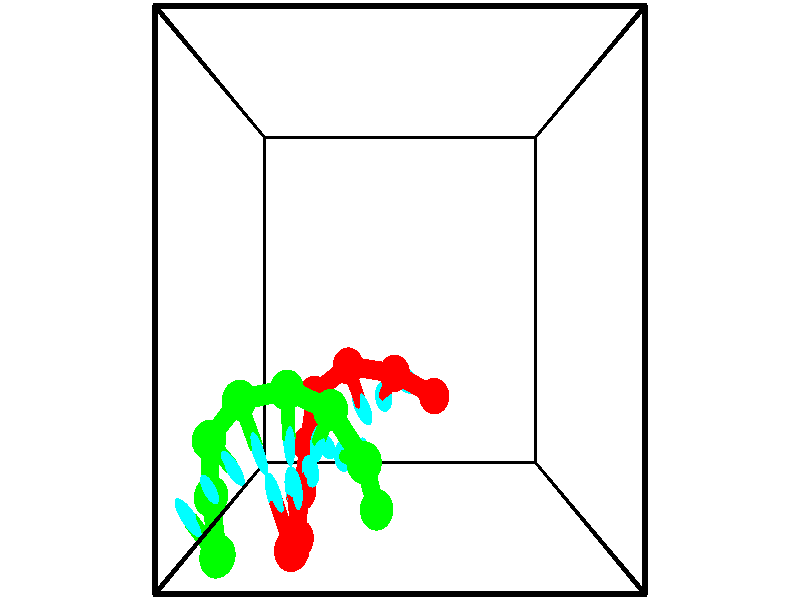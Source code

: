 // switches for output
#declare DRAW_BASES = 1; // possible values are 0, 1; only relevant for DNA ribbons
#declare DRAW_BASES_TYPE = 3; // possible values are 1, 2, 3; only relevant for DNA ribbons
#declare DRAW_FOG = 0; // set to 1 to enable fog

#include "colors.inc"

#include "transforms.inc"
background { rgb <1, 1, 1>}

#default {
   normal{
       ripples 0.25
       frequency 0.20
       turbulence 0.2
       lambda 5
   }
	finish {
		phong 0.1
		phong_size 40.
	}
}

// original window dimensions: 1024x640


// camera settings

camera {
	sky <-0, 1, 0>
	up <-0, 1, 0>
	right 1.6 * <1, 0, 0>
	location <2.5, 2.5, 11.1562>
	look_at <2.5, 2.5, 2.5>
	direction <0, 0, -8.6562>
	angle 67.0682
}


# declare cpy_camera_pos = <2.5, 2.5, 11.1562>;
# if (DRAW_FOG = 1)
fog {
	fog_type 2
	up vnormalize(cpy_camera_pos)
	color rgbt<1,1,1,0.3>
	distance 1e-5
	fog_alt 3e-3
	fog_offset 4
}
# end


// LIGHTS

# declare lum = 6;
global_settings {
	ambient_light rgb lum * <0.05, 0.05, 0.05>
	max_trace_level 15
}# declare cpy_direct_light_amount = 0.25;
light_source
{	1000 * <-1, -1, 1>,
	rgb lum * cpy_direct_light_amount
	parallel
}

light_source
{	1000 * <1, 1, -1>,
	rgb lum * cpy_direct_light_amount
	parallel
}

// strand 0

// nucleotide -1

// particle -1
sphere {
	<3.067081, 1.173209, 1.145565> 0.250000
	pigment { color rgbt <1,0,0,0> }
	no_shadow
}
cylinder {
	<2.795296, 1.274433, 0.870090>,  <2.632225, 1.335168, 0.704806>, 0.100000
	pigment { color rgbt <1,0,0,0> }
	no_shadow
}
cylinder {
	<2.795296, 1.274433, 0.870090>,  <3.067081, 1.173209, 1.145565>, 0.100000
	pigment { color rgbt <1,0,0,0> }
	no_shadow
}

// particle -1
sphere {
	<2.795296, 1.274433, 0.870090> 0.100000
	pigment { color rgbt <1,0,0,0> }
	no_shadow
}
sphere {
	0, 1
	scale<0.080000,0.200000,0.300000>
	matrix <-0.733106, -0.196080, 0.651236,
		0.029765, 0.947371, 0.318750,
		-0.679463, 0.253061, -0.688687,
		2.591457, 1.350352, 0.663484>
	pigment { color rgbt <0,1,1,0> }
	no_shadow
}
cylinder {
	<2.411644, 1.509381, 1.366086>,  <3.067081, 1.173209, 1.145565>, 0.130000
	pigment { color rgbt <1,0,0,0> }
	no_shadow
}

// nucleotide -1

// particle -1
sphere {
	<2.411644, 1.509381, 1.366086> 0.250000
	pigment { color rgbt <1,0,0,0> }
	no_shadow
}
cylinder {
	<2.300447, 1.283863, 1.054996>,  <2.233729, 1.148552, 0.868342>, 0.100000
	pigment { color rgbt <1,0,0,0> }
	no_shadow
}
cylinder {
	<2.300447, 1.283863, 1.054996>,  <2.411644, 1.509381, 1.366086>, 0.100000
	pigment { color rgbt <1,0,0,0> }
	no_shadow
}

// particle -1
sphere {
	<2.300447, 1.283863, 1.054996> 0.100000
	pigment { color rgbt <1,0,0,0> }
	no_shadow
}
sphere {
	0, 1
	scale<0.080000,0.200000,0.300000>
	matrix <-0.786370, -0.331413, 0.521332,
		-0.551673, 0.756506, -0.351221,
		-0.277992, -0.563794, -0.777725,
		2.217050, 1.114725, 0.821679>
	pigment { color rgbt <0,1,1,0> }
	no_shadow
}
cylinder {
	<1.658913, 1.607705, 1.358461>,  <2.411644, 1.509381, 1.366086>, 0.130000
	pigment { color rgbt <1,0,0,0> }
	no_shadow
}

// nucleotide -1

// particle -1
sphere {
	<1.658913, 1.607705, 1.358461> 0.250000
	pigment { color rgbt <1,0,0,0> }
	no_shadow
}
cylinder {
	<1.778482, 1.261986, 1.196655>,  <1.850224, 1.054554, 1.099572>, 0.100000
	pigment { color rgbt <1,0,0,0> }
	no_shadow
}
cylinder {
	<1.778482, 1.261986, 1.196655>,  <1.658913, 1.607705, 1.358461>, 0.100000
	pigment { color rgbt <1,0,0,0> }
	no_shadow
}

// particle -1
sphere {
	<1.778482, 1.261986, 1.196655> 0.100000
	pigment { color rgbt <1,0,0,0> }
	no_shadow
}
sphere {
	0, 1
	scale<0.080000,0.200000,0.300000>
	matrix <-0.656615, -0.493884, 0.570031,
		-0.692461, 0.095216, -0.715145,
		0.298922, -0.864299, -0.404515,
		1.868159, 1.002696, 1.075301>
	pigment { color rgbt <0,1,1,0> }
	no_shadow
}
cylinder {
	<1.054035, 1.186703, 0.990200>,  <1.658913, 1.607705, 1.358461>, 0.130000
	pigment { color rgbt <1,0,0,0> }
	no_shadow
}

// nucleotide -1

// particle -1
sphere {
	<1.054035, 1.186703, 0.990200> 0.250000
	pigment { color rgbt <1,0,0,0> }
	no_shadow
}
cylinder {
	<1.330055, 0.938820, 1.139755>,  <1.495667, 0.790090, 1.229488>, 0.100000
	pigment { color rgbt <1,0,0,0> }
	no_shadow
}
cylinder {
	<1.330055, 0.938820, 1.139755>,  <1.054035, 1.186703, 0.990200>, 0.100000
	pigment { color rgbt <1,0,0,0> }
	no_shadow
}

// particle -1
sphere {
	<1.330055, 0.938820, 1.139755> 0.100000
	pigment { color rgbt <1,0,0,0> }
	no_shadow
}
sphere {
	0, 1
	scale<0.080000,0.200000,0.300000>
	matrix <-0.695540, -0.424958, 0.579341,
		-0.200135, -0.659829, -0.724273,
		0.690051, -0.619707, 0.373888,
		1.537071, 0.752908, 1.251921>
	pigment { color rgbt <0,1,1,0> }
	no_shadow
}
cylinder {
	<0.932135, 0.463707, 0.899542>,  <1.054035, 1.186703, 0.990200>, 0.130000
	pigment { color rgbt <1,0,0,0> }
	no_shadow
}

// nucleotide -1

// particle -1
sphere {
	<0.932135, 0.463707, 0.899542> 0.250000
	pigment { color rgbt <1,0,0,0> }
	no_shadow
}
cylinder {
	<1.145184, 0.516098, 1.234005>,  <1.273013, 0.547532, 1.434683>, 0.100000
	pigment { color rgbt <1,0,0,0> }
	no_shadow
}
cylinder {
	<1.145184, 0.516098, 1.234005>,  <0.932135, 0.463707, 0.899542>, 0.100000
	pigment { color rgbt <1,0,0,0> }
	no_shadow
}

// particle -1
sphere {
	<1.145184, 0.516098, 1.234005> 0.100000
	pigment { color rgbt <1,0,0,0> }
	no_shadow
}
sphere {
	0, 1
	scale<0.080000,0.200000,0.300000>
	matrix <-0.736833, -0.414311, 0.534250,
		0.416404, -0.900662, -0.124162,
		0.532620, 0.130978, 0.836158,
		1.304970, 0.555391, 1.484852>
	pigment { color rgbt <0,1,1,0> }
	no_shadow
}
cylinder {
	<0.858154, -0.157112, 1.154658>,  <0.932135, 0.463707, 0.899542>, 0.130000
	pigment { color rgbt <1,0,0,0> }
	no_shadow
}

// nucleotide -1

// particle -1
sphere {
	<0.858154, -0.157112, 1.154658> 0.250000
	pigment { color rgbt <1,0,0,0> }
	no_shadow
}
cylinder {
	<0.990427, 0.077984, 1.450012>,  <1.069791, 0.219041, 1.627224>, 0.100000
	pigment { color rgbt <1,0,0,0> }
	no_shadow
}
cylinder {
	<0.990427, 0.077984, 1.450012>,  <0.858154, -0.157112, 1.154658>, 0.100000
	pigment { color rgbt <1,0,0,0> }
	no_shadow
}

// particle -1
sphere {
	<0.990427, 0.077984, 1.450012> 0.100000
	pigment { color rgbt <1,0,0,0> }
	no_shadow
}
sphere {
	0, 1
	scale<0.080000,0.200000,0.300000>
	matrix <-0.765283, -0.290847, 0.574238,
		0.552259, -0.754964, 0.353609,
		0.330683, 0.587739, 0.738384,
		1.089632, 0.254306, 1.671528>
	pigment { color rgbt <0,1,1,0> }
	no_shadow
}
cylinder {
	<0.918332, -0.571769, 1.851102>,  <0.858154, -0.157112, 1.154658>, 0.130000
	pigment { color rgbt <1,0,0,0> }
	no_shadow
}

// nucleotide -1

// particle -1
sphere {
	<0.918332, -0.571769, 1.851102> 0.250000
	pigment { color rgbt <1,0,0,0> }
	no_shadow
}
cylinder {
	<0.899401, -0.181324, 1.935921>,  <0.888042, 0.052943, 1.986812>, 0.100000
	pigment { color rgbt <1,0,0,0> }
	no_shadow
}
cylinder {
	<0.899401, -0.181324, 1.935921>,  <0.918332, -0.571769, 1.851102>, 0.100000
	pigment { color rgbt <1,0,0,0> }
	no_shadow
}

// particle -1
sphere {
	<0.899401, -0.181324, 1.935921> 0.100000
	pigment { color rgbt <1,0,0,0> }
	no_shadow
}
sphere {
	0, 1
	scale<0.080000,0.200000,0.300000>
	matrix <-0.692427, -0.185062, 0.697350,
		0.719934, -0.113822, 0.684646,
		-0.047328, 0.976113, 0.212046,
		0.885202, 0.111510, 1.999534>
	pigment { color rgbt <0,1,1,0> }
	no_shadow
}
cylinder {
	<0.960319, -0.463635, 2.554885>,  <0.918332, -0.571769, 1.851102>, 0.130000
	pigment { color rgbt <1,0,0,0> }
	no_shadow
}

// nucleotide -1

// particle -1
sphere {
	<0.960319, -0.463635, 2.554885> 0.250000
	pigment { color rgbt <1,0,0,0> }
	no_shadow
}
cylinder {
	<0.782866, -0.139763, 2.401207>,  <0.676394, 0.054561, 2.309000>, 0.100000
	pigment { color rgbt <1,0,0,0> }
	no_shadow
}
cylinder {
	<0.782866, -0.139763, 2.401207>,  <0.960319, -0.463635, 2.554885>, 0.100000
	pigment { color rgbt <1,0,0,0> }
	no_shadow
}

// particle -1
sphere {
	<0.782866, -0.139763, 2.401207> 0.100000
	pigment { color rgbt <1,0,0,0> }
	no_shadow
}
sphere {
	0, 1
	scale<0.080000,0.200000,0.300000>
	matrix <-0.806966, -0.174403, 0.564260,
		0.389866, 0.560357, 0.730756,
		-0.443633, 0.809681, -0.384195,
		0.649776, 0.103141, 2.285949>
	pigment { color rgbt <0,1,1,0> }
	no_shadow
}
// strand 1

// nucleotide -1

// particle -1
sphere {
	<-0.122795, -0.570248, 2.477918> 0.250000
	pigment { color rgbt <0,1,0,0> }
	no_shadow
}
cylinder {
	<-0.299919, -0.255783, 2.650368>,  <-0.406193, -0.067104, 2.753838>, 0.100000
	pigment { color rgbt <0,1,0,0> }
	no_shadow
}
cylinder {
	<-0.299919, -0.255783, 2.650368>,  <-0.122795, -0.570248, 2.477918>, 0.100000
	pigment { color rgbt <0,1,0,0> }
	no_shadow
}

// particle -1
sphere {
	<-0.299919, -0.255783, 2.650368> 0.100000
	pigment { color rgbt <0,1,0,0> }
	no_shadow
}
sphere {
	0, 1
	scale<0.080000,0.200000,0.300000>
	matrix <0.785933, 0.571758, -0.235374,
		-0.431542, 0.234609, -0.871051,
		-0.442810, 0.786162, 0.431125,
		-0.432762, -0.019934, 2.779705>
	pigment { color rgbt <0,1,1,0> }
	no_shadow
}
cylinder {
	<-0.366922, 0.018374, 1.999070>,  <-0.122795, -0.570248, 2.477918>, 0.130000
	pigment { color rgbt <0,1,0,0> }
	no_shadow
}

// nucleotide -1

// particle -1
sphere {
	<-0.366922, 0.018374, 1.999070> 0.250000
	pigment { color rgbt <0,1,0,0> }
	no_shadow
}
cylinder {
	<-0.266357, 0.160728, 2.359100>,  <-0.206019, 0.246141, 2.575119>, 0.100000
	pigment { color rgbt <0,1,0,0> }
	no_shadow
}
cylinder {
	<-0.266357, 0.160728, 2.359100>,  <-0.366922, 0.018374, 1.999070>, 0.100000
	pigment { color rgbt <0,1,0,0> }
	no_shadow
}

// particle -1
sphere {
	<-0.266357, 0.160728, 2.359100> 0.100000
	pigment { color rgbt <0,1,0,0> }
	no_shadow
}
sphere {
	0, 1
	scale<0.080000,0.200000,0.300000>
	matrix <0.747874, 0.518881, -0.414061,
		-0.614391, 0.777244, -0.135704,
		0.251412, 0.355885, 0.900076,
		-0.190934, 0.267494, 2.629123>
	pigment { color rgbt <0,1,1,0> }
	no_shadow
}
cylinder {
	<-0.401964, 0.729112, 1.976195>,  <-0.366922, 0.018374, 1.999070>, 0.130000
	pigment { color rgbt <0,1,0,0> }
	no_shadow
}

// nucleotide -1

// particle -1
sphere {
	<-0.401964, 0.729112, 1.976195> 0.250000
	pigment { color rgbt <0,1,0,0> }
	no_shadow
}
cylinder {
	<-0.129234, 0.580467, 2.228233>,  <0.034403, 0.491280, 2.379457>, 0.100000
	pigment { color rgbt <0,1,0,0> }
	no_shadow
}
cylinder {
	<-0.129234, 0.580467, 2.228233>,  <-0.401964, 0.729112, 1.976195>, 0.100000
	pigment { color rgbt <0,1,0,0> }
	no_shadow
}

// particle -1
sphere {
	<-0.129234, 0.580467, 2.228233> 0.100000
	pigment { color rgbt <0,1,0,0> }
	no_shadow
}
sphere {
	0, 1
	scale<0.080000,0.200000,0.300000>
	matrix <0.724404, 0.462820, -0.510917,
		-0.101758, 0.804800, 0.584759,
		0.681824, -0.371612, 0.630096,
		0.075313, 0.468984, 2.417262>
	pigment { color rgbt <0,1,1,0> }
	no_shadow
}
cylinder {
	<0.121182, 1.265308, 2.219915>,  <-0.401964, 0.729112, 1.976195>, 0.130000
	pigment { color rgbt <0,1,0,0> }
	no_shadow
}

// nucleotide -1

// particle -1
sphere {
	<0.121182, 1.265308, 2.219915> 0.250000
	pigment { color rgbt <0,1,0,0> }
	no_shadow
}
cylinder {
	<0.288666, 0.903343, 2.250420>,  <0.389156, 0.686164, 2.268722>, 0.100000
	pigment { color rgbt <0,1,0,0> }
	no_shadow
}
cylinder {
	<0.288666, 0.903343, 2.250420>,  <0.121182, 1.265308, 2.219915>, 0.100000
	pigment { color rgbt <0,1,0,0> }
	no_shadow
}

// particle -1
sphere {
	<0.288666, 0.903343, 2.250420> 0.100000
	pigment { color rgbt <0,1,0,0> }
	no_shadow
}
sphere {
	0, 1
	scale<0.080000,0.200000,0.300000>
	matrix <0.840297, 0.354226, -0.410397,
		0.344359, 0.235919, 0.908713,
		0.418710, -0.904912, 0.076261,
		0.414279, 0.631870, 2.273298>
	pigment { color rgbt <0,1,1,0> }
	no_shadow
}
cylinder {
	<0.829979, 1.393277, 2.245001>,  <0.121182, 1.265308, 2.219915>, 0.130000
	pigment { color rgbt <0,1,0,0> }
	no_shadow
}

// nucleotide -1

// particle -1
sphere {
	<0.829979, 1.393277, 2.245001> 0.250000
	pigment { color rgbt <0,1,0,0> }
	no_shadow
}
cylinder {
	<0.832901, 1.002914, 2.157776>,  <0.834654, 0.768697, 2.105441>, 0.100000
	pigment { color rgbt <0,1,0,0> }
	no_shadow
}
cylinder {
	<0.832901, 1.002914, 2.157776>,  <0.829979, 1.393277, 2.245001>, 0.100000
	pigment { color rgbt <0,1,0,0> }
	no_shadow
}

// particle -1
sphere {
	<0.832901, 1.002914, 2.157776> 0.100000
	pigment { color rgbt <0,1,0,0> }
	no_shadow
}
sphere {
	0, 1
	scale<0.080000,0.200000,0.300000>
	matrix <0.926415, 0.088695, -0.365908,
		0.376433, -0.199343, 0.904743,
		0.007305, -0.975908, -0.218062,
		0.835093, 0.710142, 2.092357>
	pigment { color rgbt <0,1,1,0> }
	no_shadow
}
cylinder {
	<1.502218, 1.180769, 2.469866>,  <0.829979, 1.393277, 2.245001>, 0.130000
	pigment { color rgbt <0,1,0,0> }
	no_shadow
}

// nucleotide -1

// particle -1
sphere {
	<1.502218, 1.180769, 2.469866> 0.250000
	pigment { color rgbt <0,1,0,0> }
	no_shadow
}
cylinder {
	<1.359230, 0.898849, 2.224762>,  <1.273437, 0.729698, 2.077699>, 0.100000
	pigment { color rgbt <0,1,0,0> }
	no_shadow
}
cylinder {
	<1.359230, 0.898849, 2.224762>,  <1.502218, 1.180769, 2.469866>, 0.100000
	pigment { color rgbt <0,1,0,0> }
	no_shadow
}

// particle -1
sphere {
	<1.359230, 0.898849, 2.224762> 0.100000
	pigment { color rgbt <0,1,0,0> }
	no_shadow
}
sphere {
	0, 1
	scale<0.080000,0.200000,0.300000>
	matrix <0.889034, -0.055831, -0.454424,
		0.286066, -0.707207, 0.646547,
		-0.357469, -0.704798, -0.612760,
		1.251989, 0.687410, 2.040934>
	pigment { color rgbt <0,1,1,0> }
	no_shadow
}
cylinder {
	<1.990125, 0.565542, 2.545166>,  <1.502218, 1.180769, 2.469866>, 0.130000
	pigment { color rgbt <0,1,0,0> }
	no_shadow
}

// nucleotide -1

// particle -1
sphere {
	<1.990125, 0.565542, 2.545166> 0.250000
	pigment { color rgbt <0,1,0,0> }
	no_shadow
}
cylinder {
	<1.788834, 0.540657, 2.200401>,  <1.668059, 0.525726, 1.993543>, 0.100000
	pigment { color rgbt <0,1,0,0> }
	no_shadow
}
cylinder {
	<1.788834, 0.540657, 2.200401>,  <1.990125, 0.565542, 2.545166>, 0.100000
	pigment { color rgbt <0,1,0,0> }
	no_shadow
}

// particle -1
sphere {
	<1.788834, 0.540657, 2.200401> 0.100000
	pigment { color rgbt <0,1,0,0> }
	no_shadow
}
sphere {
	0, 1
	scale<0.080000,0.200000,0.300000>
	matrix <0.857893, -0.155811, -0.489635,
		-0.103833, -0.985825, 0.131781,
		-0.503228, -0.062214, -0.861912,
		1.637865, 0.521993, 1.941828>
	pigment { color rgbt <0,1,1,0> }
	no_shadow
}
cylinder {
	<2.152067, -0.106688, 2.146619>,  <1.990125, 0.565542, 2.545166>, 0.130000
	pigment { color rgbt <0,1,0,0> }
	no_shadow
}

// nucleotide -1

// particle -1
sphere {
	<2.152067, -0.106688, 2.146619> 0.250000
	pigment { color rgbt <0,1,0,0> }
	no_shadow
}
cylinder {
	<2.038742, 0.200485, 1.916832>,  <1.970747, 0.384789, 1.778960>, 0.100000
	pigment { color rgbt <0,1,0,0> }
	no_shadow
}
cylinder {
	<2.038742, 0.200485, 1.916832>,  <2.152067, -0.106688, 2.146619>, 0.100000
	pigment { color rgbt <0,1,0,0> }
	no_shadow
}

// particle -1
sphere {
	<2.038742, 0.200485, 1.916832> 0.100000
	pigment { color rgbt <0,1,0,0> }
	no_shadow
}
sphere {
	0, 1
	scale<0.080000,0.200000,0.300000>
	matrix <0.872529, -0.042210, -0.486736,
		-0.398029, -0.639138, -0.658085,
		-0.283313, 0.767933, -0.574467,
		1.953748, 0.430865, 1.744492>
	pigment { color rgbt <0,1,1,0> }
	no_shadow
}
// box output
cylinder {
	<0.000000, 0.000000, 0.000000>,  <5.000000, 0.000000, 0.000000>, 0.025000
	pigment { color rgbt <0,0,0,0> }
	no_shadow
}
cylinder {
	<0.000000, 0.000000, 0.000000>,  <0.000000, 5.000000, 0.000000>, 0.025000
	pigment { color rgbt <0,0,0,0> }
	no_shadow
}
cylinder {
	<0.000000, 0.000000, 0.000000>,  <0.000000, 0.000000, 5.000000>, 0.025000
	pigment { color rgbt <0,0,0,0> }
	no_shadow
}
cylinder {
	<5.000000, 5.000000, 5.000000>,  <0.000000, 5.000000, 5.000000>, 0.025000
	pigment { color rgbt <0,0,0,0> }
	no_shadow
}
cylinder {
	<5.000000, 5.000000, 5.000000>,  <5.000000, 0.000000, 5.000000>, 0.025000
	pigment { color rgbt <0,0,0,0> }
	no_shadow
}
cylinder {
	<5.000000, 5.000000, 5.000000>,  <5.000000, 5.000000, 0.000000>, 0.025000
	pigment { color rgbt <0,0,0,0> }
	no_shadow
}
cylinder {
	<0.000000, 0.000000, 5.000000>,  <0.000000, 5.000000, 5.000000>, 0.025000
	pigment { color rgbt <0,0,0,0> }
	no_shadow
}
cylinder {
	<0.000000, 0.000000, 5.000000>,  <5.000000, 0.000000, 5.000000>, 0.025000
	pigment { color rgbt <0,0,0,0> }
	no_shadow
}
cylinder {
	<5.000000, 5.000000, 0.000000>,  <0.000000, 5.000000, 0.000000>, 0.025000
	pigment { color rgbt <0,0,0,0> }
	no_shadow
}
cylinder {
	<5.000000, 5.000000, 0.000000>,  <5.000000, 0.000000, 0.000000>, 0.025000
	pigment { color rgbt <0,0,0,0> }
	no_shadow
}
cylinder {
	<5.000000, 0.000000, 5.000000>,  <5.000000, 0.000000, 0.000000>, 0.025000
	pigment { color rgbt <0,0,0,0> }
	no_shadow
}
cylinder {
	<0.000000, 5.000000, 0.000000>,  <0.000000, 5.000000, 5.000000>, 0.025000
	pigment { color rgbt <0,0,0,0> }
	no_shadow
}
// end of box output
